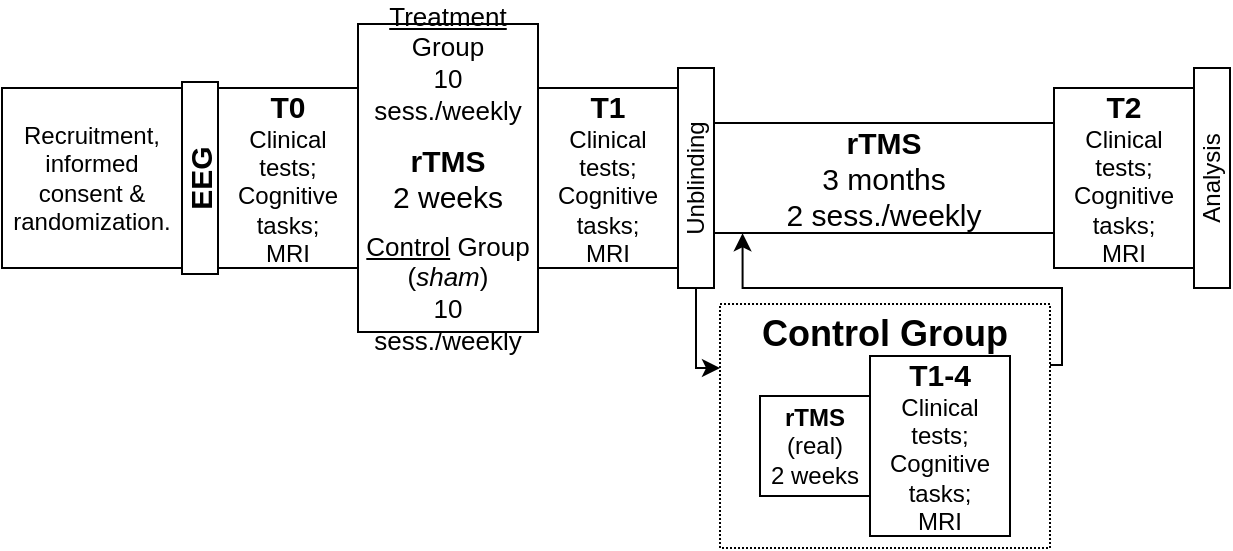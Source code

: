 <mxfile version="11.1.4" type="github"><diagram id="X8QFbIyJNCcSeq-3zXTJ" name="Page-1"><mxGraphModel dx="1422" dy="822" grid="1" gridSize="10" guides="1" tooltips="1" connect="1" arrows="1" fold="1" page="1" pageScale="1" pageWidth="850" pageHeight="1100" math="0" shadow="0"><root><mxCell id="0"/><mxCell id="1" parent="0"/><mxCell id="rkIUl9ga3imvRnDAsCv6-23" style="edgeStyle=orthogonalEdgeStyle;rounded=0;orthogonalLoop=1;jettySize=auto;html=1;entryX=0.084;entryY=1.003;entryDx=0;entryDy=0;exitX=1;exitY=0.25;exitDx=0;exitDy=0;entryPerimeter=0;" parent="1" source="rkIUl9ga3imvRnDAsCv6-20" target="rkIUl9ga3imvRnDAsCv6-18" edge="1"><mxGeometry relative="1" as="geometry"><Array as="points"><mxPoint x="560" y="209"/><mxPoint x="560" y="170"/><mxPoint x="400" y="170"/></Array></mxGeometry></mxCell><mxCell id="rkIUl9ga3imvRnDAsCv6-20" value="" style="rounded=0;whiteSpace=wrap;html=1;dashed=1;dashPattern=1 1;rotation=0;" parent="1" vertex="1"><mxGeometry x="389" y="178" width="165" height="122" as="geometry"/></mxCell><mxCell id="rkIUl9ga3imvRnDAsCv6-1" value="Recruitment, informed consent &amp;amp; randomization." style="rounded=0;whiteSpace=wrap;html=1;rotation=0;" parent="1" vertex="1"><mxGeometry x="30" y="70" width="90" height="90" as="geometry"/></mxCell><mxCell id="rkIUl9ga3imvRnDAsCv6-4" value="&lt;h2 style=&quot;font-size: 15px&quot;&gt;&lt;font style=&quot;font-size: 15px&quot;&gt;EEG&lt;/font&gt;&lt;/h2&gt;" style="rounded=0;whiteSpace=wrap;html=1;rotation=-90;" parent="1" vertex="1"><mxGeometry x="81" y="106" width="96" height="18" as="geometry"/></mxCell><mxCell id="rkIUl9ga3imvRnDAsCv6-7" value="&lt;font style=&quot;font-size: 13px&quot;&gt;&lt;u&gt;Treatment&lt;/u&gt; Group&lt;br&gt;10 sess./weekly&lt;/font&gt;&lt;font style=&quot;font-size: 12px&quot;&gt;&lt;br&gt;&lt;/font&gt;&lt;div style=&quot;font-size: 7px&quot;&gt;&lt;font style=&quot;font-size: 7px&quot;&gt;&lt;br&gt;&lt;/font&gt;&lt;/div&gt;&lt;div style=&quot;font-size: 15px&quot;&gt;&lt;font style=&quot;font-size: 15px&quot;&gt;&lt;b&gt;rTMS&lt;/b&gt;&lt;br&gt;2 weeks&lt;br&gt;&lt;/font&gt;&lt;/div&gt;&lt;div style=&quot;font-size: 7px&quot;&gt;&lt;font style=&quot;font-size: 7px&quot;&gt;&lt;br&gt;&lt;/font&gt;&lt;/div&gt;&lt;div style=&quot;font-size: 13px&quot;&gt;&lt;font style=&quot;font-size: 13px&quot;&gt;&lt;u&gt;Control&lt;/u&gt; Group&lt;br&gt;(&lt;i&gt;sham&lt;/i&gt;)&lt;br&gt;10 sess./weekly&lt;br&gt;&lt;/font&gt;&lt;/div&gt;" style="rounded=0;whiteSpace=wrap;html=1;rotation=0;" parent="1" vertex="1"><mxGeometry x="208" y="38" width="90" height="154" as="geometry"/></mxCell><mxCell id="rkIUl9ga3imvRnDAsCv6-10" value="&lt;font style=&quot;font-size: 15px&quot;&gt;&lt;b&gt;&lt;font style=&quot;font-size: 15px&quot;&gt;T0&lt;/font&gt;&lt;/b&gt;&lt;/font&gt;&lt;br&gt;Clinical tests;&lt;br&gt;Cognitive tasks;&lt;br&gt;MRI" style="rounded=0;whiteSpace=wrap;html=1;rotation=0;" parent="1" vertex="1"><mxGeometry x="138" y="70" width="70" height="90" as="geometry"/></mxCell><mxCell id="rkIUl9ga3imvRnDAsCv6-13" value="&lt;font style=&quot;font-size: 15px&quot;&gt;&lt;b&gt;&lt;font style=&quot;font-size: 15px&quot;&gt;T1&lt;/font&gt;&lt;/b&gt;&lt;/font&gt;&lt;br&gt;Clinical tests;&lt;br&gt;Cognitive tasks;&lt;br&gt;MRI" style="rounded=0;whiteSpace=wrap;html=1;rotation=0;" parent="1" vertex="1"><mxGeometry x="298" y="70" width="70" height="90" as="geometry"/></mxCell><mxCell id="rkIUl9ga3imvRnDAsCv6-22" style="edgeStyle=orthogonalEdgeStyle;rounded=0;orthogonalLoop=1;jettySize=auto;html=1;" parent="1" source="rkIUl9ga3imvRnDAsCv6-15" edge="1"><mxGeometry relative="1" as="geometry"><mxPoint x="389" y="210" as="targetPoint"/><Array as="points"><mxPoint x="377" y="210"/></Array></mxGeometry></mxCell><mxCell id="rkIUl9ga3imvRnDAsCv6-15" value="&lt;div&gt;Unblinding&lt;/div&gt;" style="rounded=0;whiteSpace=wrap;html=1;rotation=-90;" parent="1" vertex="1"><mxGeometry x="322" y="106" width="110" height="18" as="geometry"/></mxCell><mxCell id="rkIUl9ga3imvRnDAsCv6-16" value="&lt;div&gt;&lt;b&gt;rTMS &lt;/b&gt;(real)&lt;br&gt;2 weeks&lt;br&gt;&lt;/div&gt;" style="rounded=0;whiteSpace=wrap;html=1;rotation=0;" parent="1" vertex="1"><mxGeometry x="409" y="224" width="55" height="50" as="geometry"/></mxCell><mxCell id="rkIUl9ga3imvRnDAsCv6-17" value="&lt;font style=&quot;font-size: 15px&quot;&gt;&lt;b&gt;&lt;font style=&quot;font-size: 15px&quot;&gt;T1-4&lt;/font&gt;&lt;/b&gt;&lt;/font&gt;&lt;br&gt;Clinical tests;&lt;br&gt;Cognitive tasks;&lt;br&gt;MRI" style="rounded=0;whiteSpace=wrap;html=1;rotation=0;" parent="1" vertex="1"><mxGeometry x="464" y="204" width="70" height="90" as="geometry"/></mxCell><mxCell id="rkIUl9ga3imvRnDAsCv6-18" value="&lt;font style=&quot;font-size: 15px&quot;&gt;&lt;b&gt;rTMS&lt;/b&gt;&lt;/font&gt;&lt;br&gt;&lt;div style=&quot;font-size: 15px&quot;&gt;&lt;font style=&quot;font-size: 15px&quot;&gt;3 months&lt;br&gt;&lt;/font&gt;&lt;/div&gt;&lt;div style=&quot;font-size: 15px&quot;&gt;&lt;font style=&quot;font-size: 15px&quot;&gt;2 sess./weekly&lt;/font&gt;&lt;/div&gt;" style="rounded=0;whiteSpace=wrap;html=1;rotation=0;" parent="1" vertex="1"><mxGeometry x="386" y="87.5" width="170" height="55" as="geometry"/></mxCell><mxCell id="rkIUl9ga3imvRnDAsCv6-19" value="&lt;font style=&quot;font-size: 15px&quot;&gt;&lt;b&gt;&lt;font style=&quot;font-size: 15px&quot;&gt;T2&lt;/font&gt;&lt;/b&gt;&lt;/font&gt;&lt;br&gt;Clinical tests;&lt;br&gt;Cognitive tasks;&lt;br&gt;MRI" style="rounded=0;whiteSpace=wrap;html=1;rotation=0;" parent="1" vertex="1"><mxGeometry x="556" y="70" width="70" height="90" as="geometry"/></mxCell><mxCell id="rkIUl9ga3imvRnDAsCv6-21" value="&lt;b&gt;&lt;font style=&quot;font-size: 18px&quot;&gt;Control Group&lt;br&gt;&lt;/font&gt;&lt;/b&gt;" style="text;html=1;strokeColor=none;fillColor=none;align=center;verticalAlign=middle;whiteSpace=wrap;rounded=0;dashed=1;dashPattern=1 1;rotation=0;" parent="1" vertex="1"><mxGeometry x="388.5" y="183" width="165" height="20" as="geometry"/></mxCell><mxCell id="rkIUl9ga3imvRnDAsCv6-24" value="Analysis" style="rounded=0;whiteSpace=wrap;html=1;rotation=-90;" parent="1" vertex="1"><mxGeometry x="580" y="106" width="110" height="18" as="geometry"/></mxCell></root></mxGraphModel></diagram></mxfile>